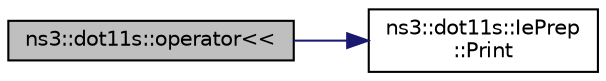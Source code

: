 digraph "ns3::dot11s::operator&lt;&lt;"
{
 // LATEX_PDF_SIZE
  edge [fontname="Helvetica",fontsize="10",labelfontname="Helvetica",labelfontsize="10"];
  node [fontname="Helvetica",fontsize="10",shape=record];
  rankdir="LR";
  Node1 [label="ns3::dot11s::operator\<\<",height=0.2,width=0.4,color="black", fillcolor="grey75", style="filled", fontcolor="black",tooltip=" "];
  Node1 -> Node2 [color="midnightblue",fontsize="10",style="solid",fontname="Helvetica"];
  Node2 [label="ns3::dot11s::IePrep\l::Print",height=0.2,width=0.4,color="black", fillcolor="white", style="filled",URL="$classns3_1_1dot11s_1_1_ie_prep.html#a391b43dcb95601b55e4cb6868053ab37",tooltip="Generate human-readable form of IE."];
}
